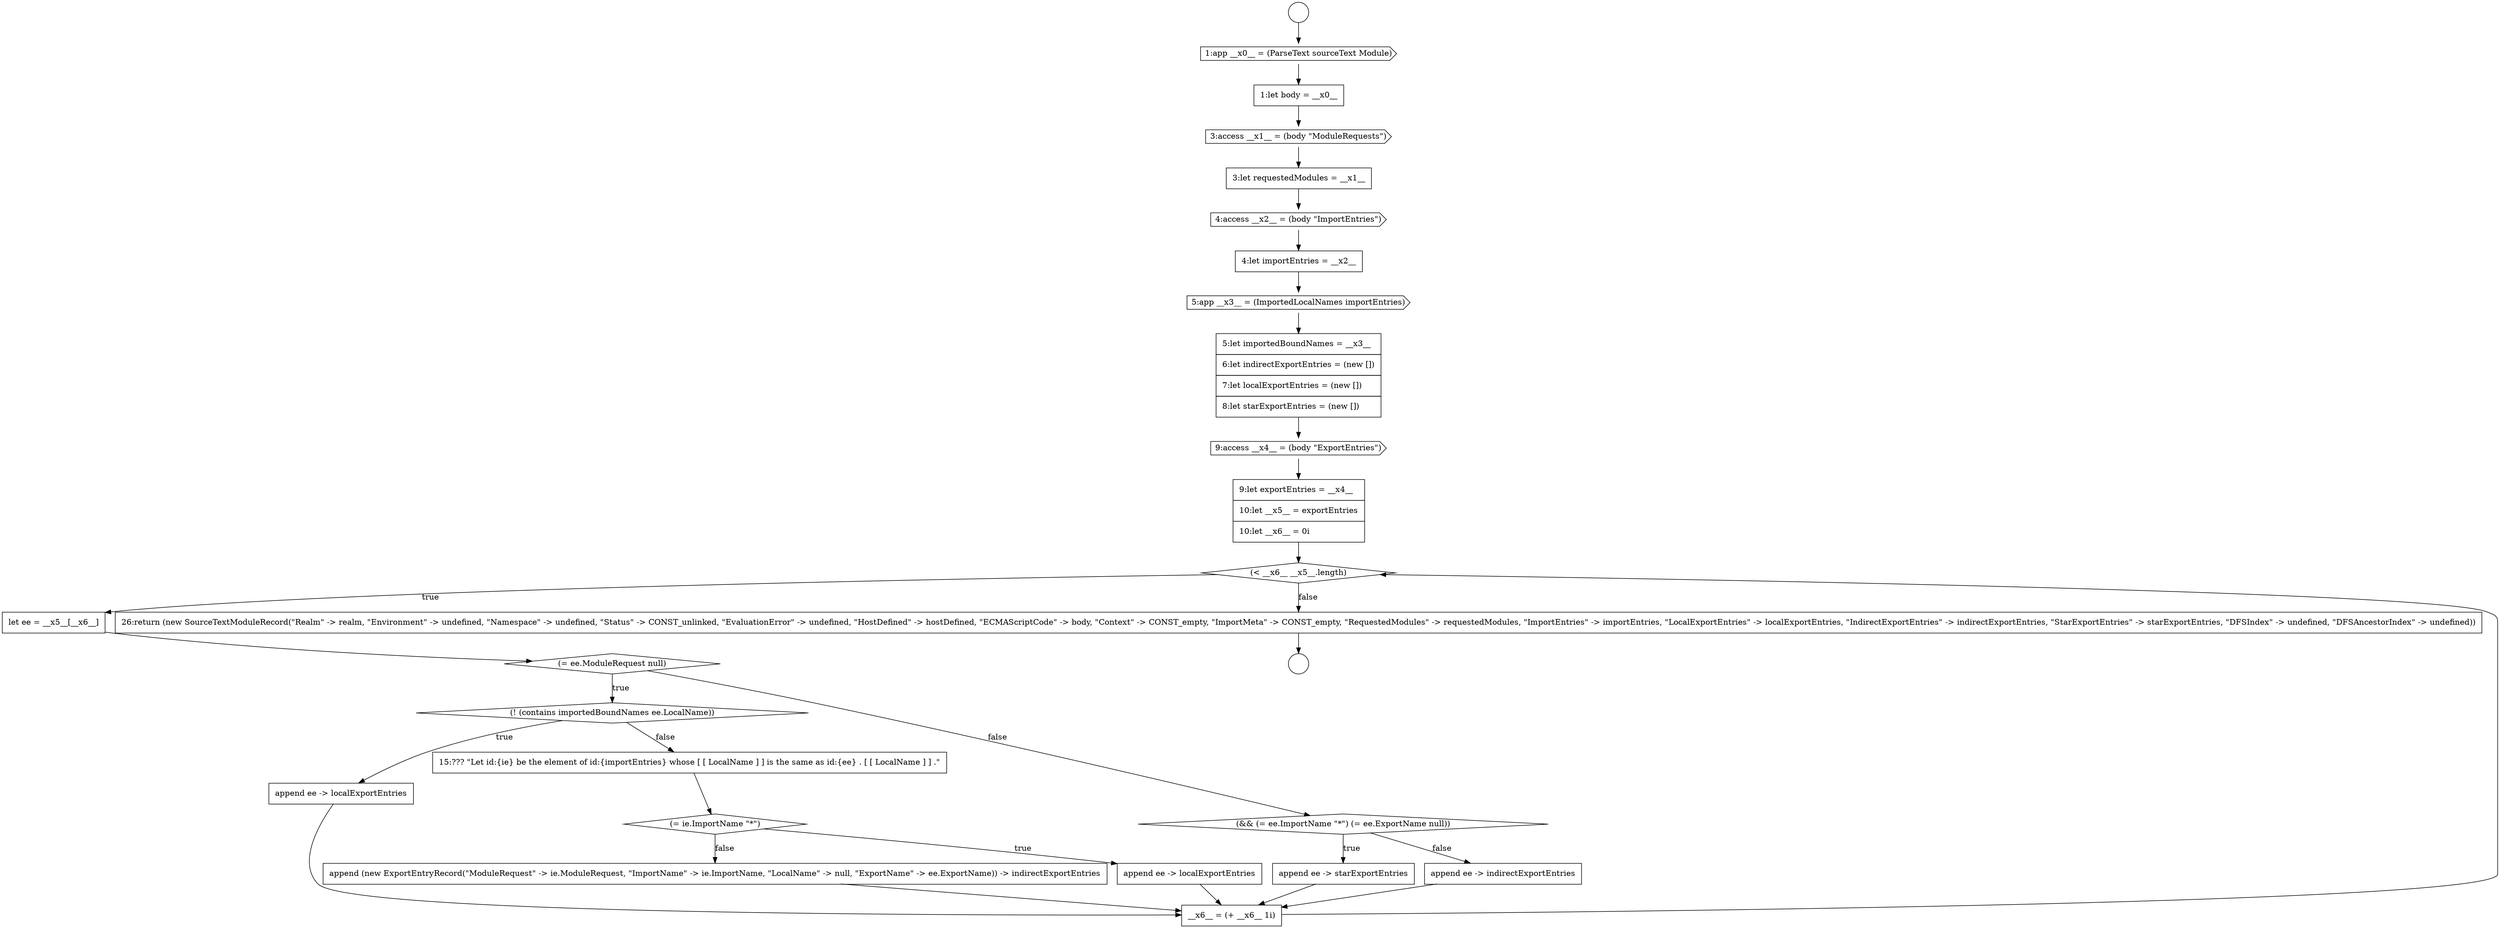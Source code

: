 digraph {
  node11249 [shape=none, margin=0, label=<<font color="black">
    <table border="0" cellborder="1" cellspacing="0" cellpadding="10">
      <tr><td align="left">1:let body = __x0__</td></tr>
    </table>
  </font>> color="black" fillcolor="white" style=filled]
  node11248 [shape=cds, label=<<font color="black">1:app __x0__ = (ParseText sourceText Module)</font>> color="black" fillcolor="white" style=filled]
  node11254 [shape=cds, label=<<font color="black">5:app __x3__ = (ImportedLocalNames importEntries)</font>> color="black" fillcolor="white" style=filled]
  node11268 [shape=none, margin=0, label=<<font color="black">
    <table border="0" cellborder="1" cellspacing="0" cellpadding="10">
      <tr><td align="left">append ee -&gt; starExportEntries</td></tr>
    </table>
  </font>> color="black" fillcolor="white" style=filled]
  node11262 [shape=none, margin=0, label=<<font color="black">
    <table border="0" cellborder="1" cellspacing="0" cellpadding="10">
      <tr><td align="left">append ee -&gt; localExportEntries</td></tr>
    </table>
  </font>> color="black" fillcolor="white" style=filled]
  node11252 [shape=cds, label=<<font color="black">4:access __x2__ = (body &quot;ImportEntries&quot;)</font>> color="black" fillcolor="white" style=filled]
  node11257 [shape=none, margin=0, label=<<font color="black">
    <table border="0" cellborder="1" cellspacing="0" cellpadding="10">
      <tr><td align="left">9:let exportEntries = __x4__</td></tr>
      <tr><td align="left">10:let __x5__ = exportEntries</td></tr>
      <tr><td align="left">10:let __x6__ = 0i</td></tr>
    </table>
  </font>> color="black" fillcolor="white" style=filled]
  node11246 [shape=circle label=" " color="black" fillcolor="white" style=filled]
  node11258 [shape=diamond, label=<<font color="black">(&lt; __x6__ __x5__.length)</font>> color="black" fillcolor="white" style=filled]
  node11251 [shape=none, margin=0, label=<<font color="black">
    <table border="0" cellborder="1" cellspacing="0" cellpadding="10">
      <tr><td align="left">3:let requestedModules = __x1__</td></tr>
    </table>
  </font>> color="black" fillcolor="white" style=filled]
  node11256 [shape=cds, label=<<font color="black">9:access __x4__ = (body &quot;ExportEntries&quot;)</font>> color="black" fillcolor="white" style=filled]
  node11266 [shape=none, margin=0, label=<<font color="black">
    <table border="0" cellborder="1" cellspacing="0" cellpadding="10">
      <tr><td align="left">append (new ExportEntryRecord(&quot;ModuleRequest&quot; -&gt; ie.ModuleRequest, &quot;ImportName&quot; -&gt; ie.ImportName, &quot;LocalName&quot; -&gt; null, &quot;ExportName&quot; -&gt; ee.ExportName)) -&gt; indirectExportEntries</td></tr>
    </table>
  </font>> color="black" fillcolor="white" style=filled]
  node11260 [shape=diamond, label=<<font color="black">(= ee.ModuleRequest null)</font>> color="black" fillcolor="white" style=filled]
  node11250 [shape=cds, label=<<font color="black">3:access __x1__ = (body &quot;ModuleRequests&quot;)</font>> color="black" fillcolor="white" style=filled]
  node11264 [shape=diamond, label=<<font color="black">(= ie.ImportName &quot;*&quot;)</font>> color="black" fillcolor="white" style=filled]
  node11247 [shape=circle label=" " color="black" fillcolor="white" style=filled]
  node11265 [shape=none, margin=0, label=<<font color="black">
    <table border="0" cellborder="1" cellspacing="0" cellpadding="10">
      <tr><td align="left">append ee -&gt; localExportEntries</td></tr>
    </table>
  </font>> color="black" fillcolor="white" style=filled]
  node11270 [shape=none, margin=0, label=<<font color="black">
    <table border="0" cellborder="1" cellspacing="0" cellpadding="10">
      <tr><td align="left">__x6__ = (+ __x6__ 1i)</td></tr>
    </table>
  </font>> color="black" fillcolor="white" style=filled]
  node11253 [shape=none, margin=0, label=<<font color="black">
    <table border="0" cellborder="1" cellspacing="0" cellpadding="10">
      <tr><td align="left">4:let importEntries = __x2__</td></tr>
    </table>
  </font>> color="black" fillcolor="white" style=filled]
  node11255 [shape=none, margin=0, label=<<font color="black">
    <table border="0" cellborder="1" cellspacing="0" cellpadding="10">
      <tr><td align="left">5:let importedBoundNames = __x3__</td></tr>
      <tr><td align="left">6:let indirectExportEntries = (new [])</td></tr>
      <tr><td align="left">7:let localExportEntries = (new [])</td></tr>
      <tr><td align="left">8:let starExportEntries = (new [])</td></tr>
    </table>
  </font>> color="black" fillcolor="white" style=filled]
  node11269 [shape=none, margin=0, label=<<font color="black">
    <table border="0" cellborder="1" cellspacing="0" cellpadding="10">
      <tr><td align="left">append ee -&gt; indirectExportEntries</td></tr>
    </table>
  </font>> color="black" fillcolor="white" style=filled]
  node11261 [shape=diamond, label=<<font color="black">(! (contains importedBoundNames ee.LocalName))</font>> color="black" fillcolor="white" style=filled]
  node11267 [shape=diamond, label=<<font color="black">(&amp;&amp; (= ee.ImportName &quot;*&quot;) (= ee.ExportName null))</font>> color="black" fillcolor="white" style=filled]
  node11259 [shape=none, margin=0, label=<<font color="black">
    <table border="0" cellborder="1" cellspacing="0" cellpadding="10">
      <tr><td align="left">let ee = __x5__[__x6__]</td></tr>
    </table>
  </font>> color="black" fillcolor="white" style=filled]
  node11271 [shape=none, margin=0, label=<<font color="black">
    <table border="0" cellborder="1" cellspacing="0" cellpadding="10">
      <tr><td align="left">26:return (new SourceTextModuleRecord(&quot;Realm&quot; -&gt; realm, &quot;Environment&quot; -&gt; undefined, &quot;Namespace&quot; -&gt; undefined, &quot;Status&quot; -&gt; CONST_unlinked, &quot;EvaluationError&quot; -&gt; undefined, &quot;HostDefined&quot; -&gt; hostDefined, &quot;ECMAScriptCode&quot; -&gt; body, &quot;Context&quot; -&gt; CONST_empty, &quot;ImportMeta&quot; -&gt; CONST_empty, &quot;RequestedModules&quot; -&gt; requestedModules, &quot;ImportEntries&quot; -&gt; importEntries, &quot;LocalExportEntries&quot; -&gt; localExportEntries, &quot;IndirectExportEntries&quot; -&gt; indirectExportEntries, &quot;StarExportEntries&quot; -&gt; starExportEntries, &quot;DFSIndex&quot; -&gt; undefined, &quot;DFSAncestorIndex&quot; -&gt; undefined))</td></tr>
    </table>
  </font>> color="black" fillcolor="white" style=filled]
  node11263 [shape=none, margin=0, label=<<font color="black">
    <table border="0" cellborder="1" cellspacing="0" cellpadding="10">
      <tr><td align="left">15:??? &quot;Let id:{ie} be the element of id:{importEntries} whose [ [ LocalName ] ] is the same as id:{ee} . [ [ LocalName ] ] .&quot;</td></tr>
    </table>
  </font>> color="black" fillcolor="white" style=filled]
  node11262 -> node11270 [ color="black"]
  node11251 -> node11252 [ color="black"]
  node11270 -> node11258 [ color="black"]
  node11261 -> node11262 [label=<<font color="black">true</font>> color="black"]
  node11261 -> node11263 [label=<<font color="black">false</font>> color="black"]
  node11263 -> node11264 [ color="black"]
  node11250 -> node11251 [ color="black"]
  node11260 -> node11261 [label=<<font color="black">true</font>> color="black"]
  node11260 -> node11267 [label=<<font color="black">false</font>> color="black"]
  node11254 -> node11255 [ color="black"]
  node11246 -> node11248 [ color="black"]
  node11264 -> node11265 [label=<<font color="black">true</font>> color="black"]
  node11264 -> node11266 [label=<<font color="black">false</font>> color="black"]
  node11271 -> node11247 [ color="black"]
  node11258 -> node11259 [label=<<font color="black">true</font>> color="black"]
  node11258 -> node11271 [label=<<font color="black">false</font>> color="black"]
  node11249 -> node11250 [ color="black"]
  node11256 -> node11257 [ color="black"]
  node11268 -> node11270 [ color="black"]
  node11269 -> node11270 [ color="black"]
  node11267 -> node11268 [label=<<font color="black">true</font>> color="black"]
  node11267 -> node11269 [label=<<font color="black">false</font>> color="black"]
  node11257 -> node11258 [ color="black"]
  node11259 -> node11260 [ color="black"]
  node11255 -> node11256 [ color="black"]
  node11252 -> node11253 [ color="black"]
  node11253 -> node11254 [ color="black"]
  node11248 -> node11249 [ color="black"]
  node11265 -> node11270 [ color="black"]
  node11266 -> node11270 [ color="black"]
}
